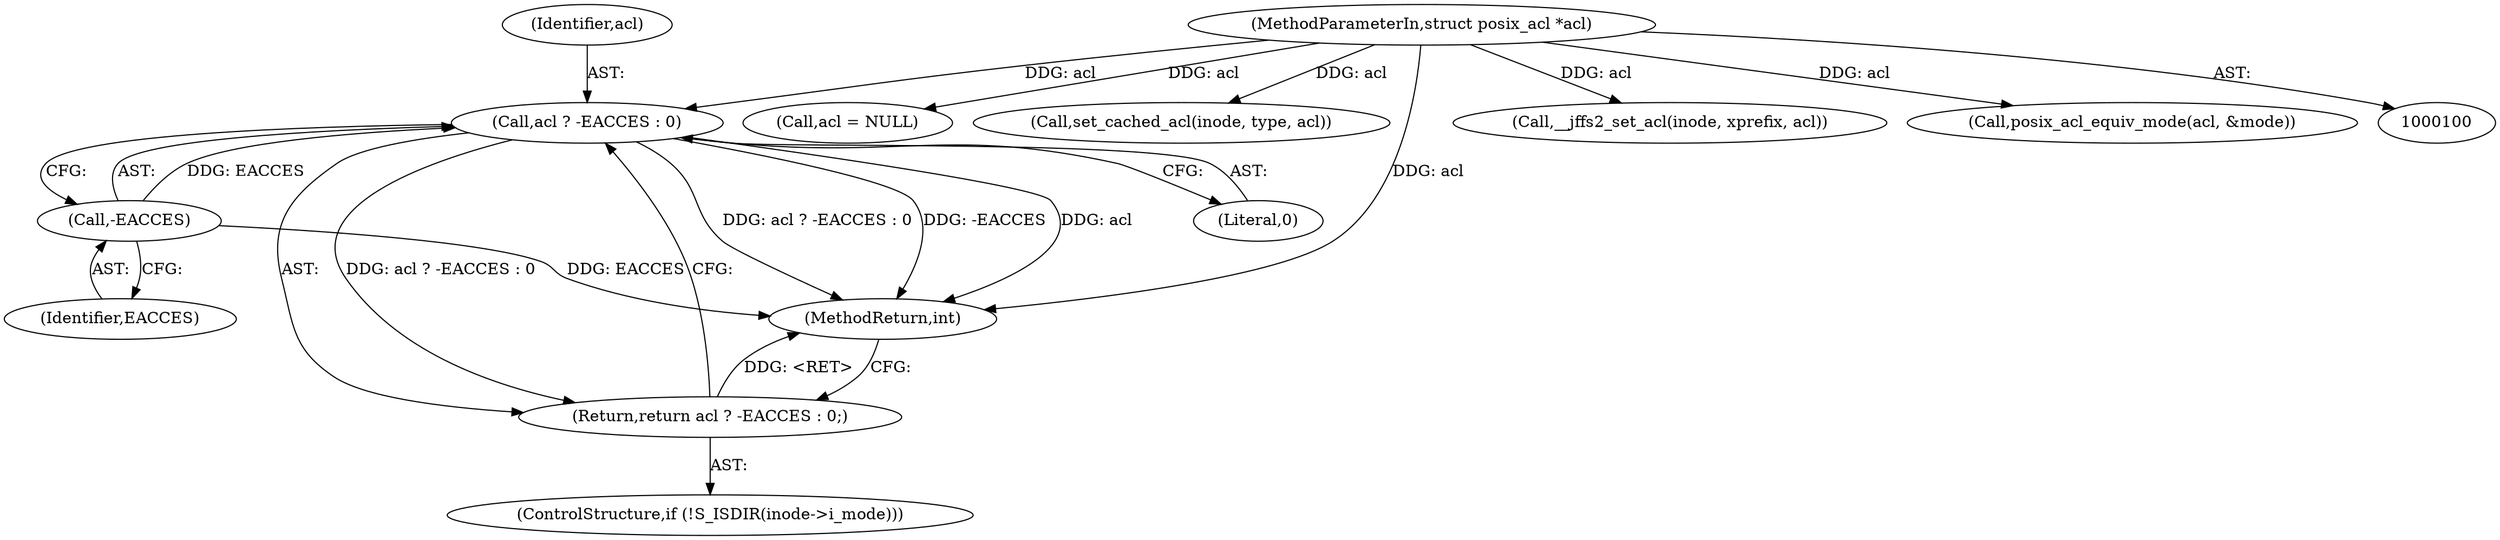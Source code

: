 digraph "0_linux_073931017b49d9458aa351605b43a7e34598caef_7@pointer" {
"1000191" [label="(Call,acl ? -EACCES : 0)"];
"1000102" [label="(MethodParameterIn,struct posix_acl *acl)"];
"1000193" [label="(Call,-EACCES)"];
"1000190" [label="(Return,return acl ? -EACCES : 0;)"];
"1000190" [label="(Return,return acl ? -EACCES : 0;)"];
"1000192" [label="(Identifier,acl)"];
"1000191" [label="(Call,acl ? -EACCES : 0)"];
"1000195" [label="(Literal,0)"];
"1000102" [label="(MethodParameterIn,struct posix_acl *acl)"];
"1000176" [label="(Call,acl = NULL)"];
"1000210" [label="(Call,set_cached_acl(inode, type, acl))"];
"1000193" [label="(Call,-EACCES)"];
"1000194" [label="(Identifier,EACCES)"];
"1000203" [label="(Call,__jffs2_set_acl(inode, xprefix, acl))"];
"1000216" [label="(MethodReturn,int)"];
"1000125" [label="(Call,posix_acl_equiv_mode(acl, &mode))"];
"1000184" [label="(ControlStructure,if (!S_ISDIR(inode->i_mode)))"];
"1000191" -> "1000190"  [label="AST: "];
"1000191" -> "1000193"  [label="CFG: "];
"1000191" -> "1000195"  [label="CFG: "];
"1000192" -> "1000191"  [label="AST: "];
"1000193" -> "1000191"  [label="AST: "];
"1000195" -> "1000191"  [label="AST: "];
"1000190" -> "1000191"  [label="CFG: "];
"1000191" -> "1000216"  [label="DDG: acl ? -EACCES : 0"];
"1000191" -> "1000216"  [label="DDG: -EACCES"];
"1000191" -> "1000216"  [label="DDG: acl"];
"1000191" -> "1000190"  [label="DDG: acl ? -EACCES : 0"];
"1000102" -> "1000191"  [label="DDG: acl"];
"1000193" -> "1000191"  [label="DDG: EACCES"];
"1000102" -> "1000100"  [label="AST: "];
"1000102" -> "1000216"  [label="DDG: acl"];
"1000102" -> "1000125"  [label="DDG: acl"];
"1000102" -> "1000176"  [label="DDG: acl"];
"1000102" -> "1000203"  [label="DDG: acl"];
"1000102" -> "1000210"  [label="DDG: acl"];
"1000193" -> "1000194"  [label="CFG: "];
"1000194" -> "1000193"  [label="AST: "];
"1000193" -> "1000216"  [label="DDG: EACCES"];
"1000190" -> "1000184"  [label="AST: "];
"1000216" -> "1000190"  [label="CFG: "];
"1000190" -> "1000216"  [label="DDG: <RET>"];
}
